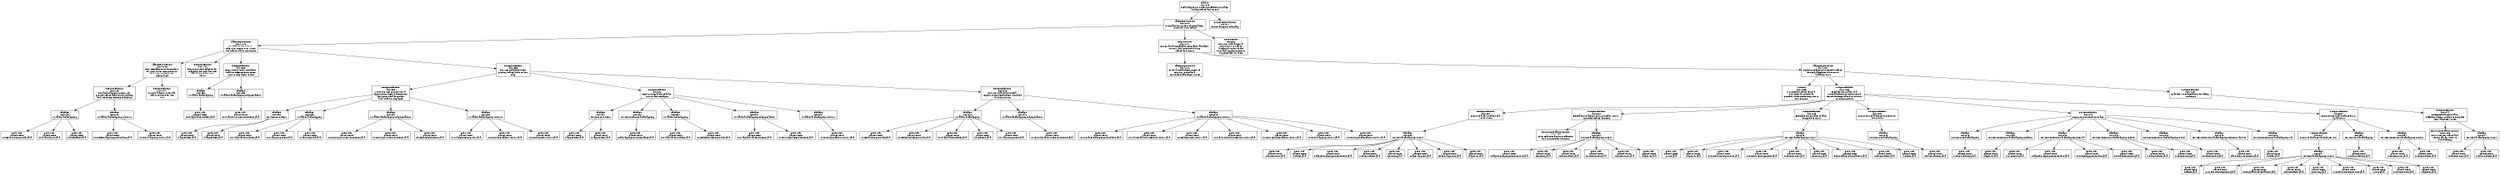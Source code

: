 digraph g { graph [autosize=false, size="20,10!", resolution=200, rankdir = "TD"];
node [ fontsize = "10" shape = "record" ];
edge [];
"UAV-945"[
label = "Hazard\nUAV-945\nArea mapping provides insufficient coverage \n during search and rescue "
shape = "record"
color = "black"
];
"UAV-1044"[
label = "SafetyRequirement\nUAV-1044\nAutomate the process of generating \n routes for river search "
shape = "record"
color = "black"
];
"UAV-1043"[
label = "SafetyRequirement\nUAV-1043\nUI enables the user to \n map river region over which \n the search will be conducted "
shape = "record"
color = "black"
];
"UAV-1046"[
label = "SafetyRequirement\nUAV-1046\nUser Interface must be intuitive \n for user under time pressure \n and use outside in the \n search area. "
shape = "record"
color = "black"
];
"UAV-783"[
label = "DesignDefinition\nUAV-783\nThe area mapping system will \n provide search features for locating \n and retrieving existing mappings "
shape = "record"
color = "black"
];
"UAV-783\nui.vaadin.areamapping"[
label = "Package\nUAV-783\nui.vaadin.areamapping"
shape = "record"
color = "black"
];
"UAV-783edu.nd.dronology.ui.vaadin/src/main/java/edu/nd/dronology/ui/vaadin/areamapping/AMEditModeController.java"[
label = "Code with \n passed Tests \nAMEditModeController.java"
shape = "record"
color = "black"
];
"UAV-783edu.nd.dronology.ui.vaadin/src/main/java/edu/nd/dronology/ui/vaadin/areamapping/AMMainLayout.java"[
label = "Code with \n passed Tests \nAMMainLayout.java"
shape = "record"
color = "black"
];
"UAV-783edu.nd.dronology.ui.vaadin/src/main/java/edu/nd/dronology/ui/vaadin/areamapping/AMInfoPanel.java"[
label = "Code with \n passed Tests \nAMInfoPanel.java"
shape = "record"
color = "black"
];
"UAV-783\nui.vaadin.areamapping.windows"[
label = "Package\nUAV-783\nui.vaadin.areamapping.windows"
shape = "record"
color = "black"
];
"UAV-783edu.nd.dronology.ui.vaadin/src/main/java/edu/nd/dronology/ui/vaadin/areamapping/windows/AMDeleteMappingConfirmation.java"[
label = "Code with \n passed Tests \nAMDeleteMappingConfirmation.java"
shape = "record"
color = "black"
];
"UAV-783edu.nd.dronology.ui.vaadin/src/main/java/edu/nd/dronology/ui/vaadin/areamapping/windows/AMNewMappingWindow.java"[
label = "Code with \n passed Tests \nAMNewMappingWindow.java"
shape = "record"
color = "black"
];
"UAV-847"[
label = "DesignDefinition\nUAV-847\nProvide a flight routes tab \n that is intuitive for the \n user. "
shape = "record"
color = "black"
];
"UAV-784"[
label = "DesignDefinition\nUAV-784\nThe UI provides features for \n mapping the right and left \n hand side of the river \n banks. "
shape = "record"
color = "black"
];
"UAV-852"[
label = "DesignDefinition\nUAV-852\nIcons used to map riverbanks \n shall be different from those \n used to map flight routes. "
shape = "record"
color = "black"
];
"UAV-852\nui.vaadin.areamapping"[
label = "Package\nUAV-852\nui.vaadin.areamapping"
shape = "record"
color = "black"
];
"UAV-852edu.nd.dronology.ui.vaadin/src/main/java/edu/nd/dronology/ui/vaadin/areamapping/AMMapMarkerUtilities.java"[
label = "Code with \n passed Tests \nAMMapMarkerUtilities.java"
shape = "record"
color = "black"
];
"UAV-852\nui.vaadin.areamapping.mapoperations"[
label = "Package\nUAV-852\nui.vaadin.areamapping.mapoperations"
shape = "record"
color = "black"
];
"UAV-852edu.nd.dronology.ui.vaadin/src/main/java/edu/nd/dronology/ui/vaadin/areamapping/mapoperations/AMMarkerMouseOverListener.java"[
label = "Code with \n passed Tests \nAMMarkerMouseOverListener.java"
shape = "record"
color = "black"
];
"UAV-855"[
label = "DesignDefinition\nUAV-855\nThe user shall mark high \n priority search areas on the \n map. "
shape = "record"
color = "black"
];
"UAV-898"[
label = "DesignDefinition\nUAV-898\nWhen the user mouseovers a \n high priority area, a description \n and other data about the \n area shall be displayed. "
shape = "record"
color = "black"
];
"UAV-898\nservices.core.items"[
label = "Package\nUAV-898\nservices.core.items"
shape = "record"
color = "black"
];
"UAV-898edu.nd.dronology.services.core/src/edu/nd/dronology/services/core/items/MappedItem.java"[
label = "Code with \n passed Tests \nMappedItem.java"
shape = "record"
color = "black"
];
"UAV-898edu.nd.dronology.services.core/src/edu/nd/dronology/services/core/items/IMappedItem.java"[
label = "Code with \n passed Tests \nIMappedItem.java"
shape = "record"
color = "black"
];
"UAV-898\nui.vaadin.areamapping"[
label = "Package\nUAV-898\nui.vaadin.areamapping"
shape = "record"
color = "black"
];
"UAV-898edu.nd.dronology.ui.vaadin/src/main/java/edu/nd/dronology/ui/vaadin/areamapping/AMMapMarkerUtilities.java"[
label = "Code with \n passed Tests \nAMMapMarkerUtilities.java"
shape = "record"
color = "black"
];
"UAV-898edu.nd.dronology.ui.vaadin/src/main/java/edu/nd/dronology/ui/vaadin/areamapping/AMMapComponent.java"[
label = "Code with \n passed Tests \nAMMapComponent.java"
shape = "record"
color = "black"
];
"UAV-898edu.nd.dronology.ui.vaadin/src/main/java/edu/nd/dronology/ui/vaadin/areamapping/AMPriorityArea.java"[
label = "Code with \n passed Tests \nAMPriorityArea.java"
shape = "record"
color = "black"
];
"UAV-898\nui.vaadin.areamapping.mapoperations"[
label = "Package\nUAV-898\nui.vaadin.areamapping.mapoperations"
shape = "record"
color = "black"
];
"UAV-898edu.nd.dronology.ui.vaadin/src/main/java/edu/nd/dronology/ui/vaadin/areamapping/mapoperations/AMPriorityMouseOverListener.java"[
label = "Code with \n passed Tests \nAMPriorityMouseOverListener.java"
shape = "record"
color = "black"
];
"UAV-898edu.nd.dronology.ui.vaadin/src/main/java/edu/nd/dronology/ui/vaadin/areamapping/mapoperations/AMPriorityMouseOutListener.java"[
label = "Code with \n passed Tests \nAMPriorityMouseOutListener.java"
shape = "record"
color = "black"
];
"UAV-898edu.nd.dronology.ui.vaadin/src/main/java/edu/nd/dronology/ui/vaadin/areamapping/mapoperations/AMRightClickListener.java"[
label = "Code with \n passed Tests \nAMRightClickListener.java"
shape = "record"
color = "black"
];
"UAV-898\nui.vaadin.areamapping.windows"[
label = "Package\nUAV-898\nui.vaadin.areamapping.windows"
shape = "record"
color = "black"
];
"UAV-898edu.nd.dronology.ui.vaadin/src/main/java/edu/nd/dronology/ui/vaadin/areamapping/windows/AMWayPointPopupView.java"[
label = "Code with \n passed Tests \nAMWayPointPopupView.java"
shape = "record"
color = "black"
];
"UAV-898edu.nd.dronology.ui.vaadin/src/main/java/edu/nd/dronology/ui/vaadin/areamapping/windows/AMPriorityCreationWindow.java"[
label = "Code with \n passed Tests \nAMPriorityCreationWindow.java"
shape = "record"
color = "black"
];
"UAV-898edu.nd.dronology.ui.vaadin/src/main/java/edu/nd/dronology/ui/vaadin/areamapping/windows/AMPriorityInfoWindow.java"[
label = "Code with \n passed Tests \nAMPriorityInfoWindow.java"
shape = "record"
color = "black"
];
"UAV-901"[
label = "DesignDefinition\nUAV-901\nHigh priority areas shall be \n moved and reshaped "
shape = "record"
color = "black"
];
"UAV-901\nservices.core.items"[
label = "Package\nUAV-901\nservices.core.items"
shape = "record"
color = "black"
];
"UAV-901edu.nd.dronology.services.core/src/edu/nd/dronology/services/core/items/MappedItem.java"[
label = "Code with \n passed Tests \nMappedItem.java"
shape = "record"
color = "black"
];
"UAV-901edu.nd.dronology.services.core/src/edu/nd/dronology/services/core/items/IMappedItem.java"[
label = "Code with \n passed Tests \nIMappedItem.java"
shape = "record"
color = "black"
];
"UAV-901\nservices.instances.areamapping"[
label = "Package\nUAV-901\nservices.instances.areamapping"
shape = "record"
color = "black"
];
"UAV-901edu.nd.dronology.services/src/edu/nd/dronology/services/instances/areamapping/AreaMappingServiceInstance.java"[
label = "Code with \n passed Tests \nAreaMappingServiceInstance.java"
shape = "record"
color = "black"
];
"UAV-901\nui.vaadin.areamapping"[
label = "Package\nUAV-901\nui.vaadin.areamapping"
shape = "record"
color = "black"
];
"UAV-901edu.nd.dronology.ui.vaadin/src/main/java/edu/nd/dronology/ui/vaadin/areamapping/AMMapMarkerUtilities.java"[
label = "Code with \n passed Tests \nAMMapMarkerUtilities.java"
shape = "record"
color = "black"
];
"UAV-901edu.nd.dronology.ui.vaadin/src/main/java/edu/nd/dronology/ui/vaadin/areamapping/AMEditPrioritiesController.java"[
label = "Code with \n passed Tests \nAMEditPrioritiesController.java"
shape = "record"
color = "black"
];
"UAV-901\nui.vaadin.areamapping.mapoperations"[
label = "Package\nUAV-901\nui.vaadin.areamapping.mapoperations"
shape = "record"
color = "black"
];
"UAV-901edu.nd.dronology.ui.vaadin/src/main/java/edu/nd/dronology/ui/vaadin/areamapping/mapoperations/AMMapAddMarkerListener.java"[
label = "Code with \n passed Tests \nAMMapAddMarkerListener.java"
shape = "record"
color = "black"
];
"UAV-901edu.nd.dronology.ui.vaadin/src/main/java/edu/nd/dronology/ui/vaadin/areamapping/mapoperations/AMPriorityDragEndListener.java"[
label = "Code with \n passed Tests \nAMPriorityDragEndListener.java"
shape = "record"
color = "black"
];
"UAV-901\nui.vaadin.areamapping.windows"[
label = "Package\nUAV-901\nui.vaadin.areamapping.windows"
shape = "record"
color = "black"
];
"UAV-901edu.nd.dronology.ui.vaadin/src/main/java/edu/nd/dronology/ui/vaadin/areamapping/windows/AMPriorityCreationWindow.java"[
label = "Code with \n passed Tests \nAMPriorityCreationWindow.java"
shape = "record"
color = "black"
];
"UAV-913"[
label = "DesignDefinition\nUAV-913\nThe user shall mark critical \n regions of the demarcated riverbank \n as high priority "
shape = "record"
color = "black"
];
"UAV-913\nui.vaadin.areamapping"[
label = "Package\nUAV-913\nui.vaadin.areamapping"
shape = "record"
color = "black"
];
"UAV-913edu.nd.dronology.ui.vaadin/src/main/java/edu/nd/dronology/ui/vaadin/areamapping/AMEditSidesController.java"[
label = "Code with \n passed Tests \nAMEditSidesController.java"
shape = "record"
color = "black"
];
"UAV-913edu.nd.dronology.ui.vaadin/src/main/java/edu/nd/dronology/ui/vaadin/areamapping/AMEditPrioritiesController.java"[
label = "Code with \n passed Tests \nAMEditPrioritiesController.java"
shape = "record"
color = "black"
];
"UAV-913edu.nd.dronology.ui.vaadin/src/main/java/edu/nd/dronology/ui/vaadin/areamapping/AMMapMarkerUtilities.java"[
label = "Code with \n passed Tests \nAMMapMarkerUtilities.java"
shape = "record"
color = "black"
];
"UAV-913edu.nd.dronology.ui.vaadin/src/main/java/edu/nd/dronology/ui/vaadin/areamapping/AMInfoBox.java"[
label = "Code with \n passed Tests \nAMInfoBox.java"
shape = "record"
color = "black"
];
"UAV-913edu.nd.dronology.ui.vaadin/src/main/java/edu/nd/dronology/ui/vaadin/areamapping/AMMapComponent.java"[
label = "Code with \n passed Tests \nAMMapComponent.java"
shape = "record"
color = "black"
];
"UAV-913\nui.vaadin.areamapping.mapoperations"[
label = "Package\nUAV-913\nui.vaadin.areamapping.mapoperations"
shape = "record"
color = "black"
];
"UAV-913edu.nd.dronology.ui.vaadin/src/main/java/edu/nd/dronology/ui/vaadin/areamapping/mapoperations/AMPrioritySideMouseOverListener.java"[
label = "Code with \n passed Tests \nAMPrioritySideMouseOverListener.java"
shape = "record"
color = "black"
];
"UAV-913\nui.vaadin.areamapping.windows"[
label = "Package\nUAV-913\nui.vaadin.areamapping.windows"
shape = "record"
color = "black"
];
"UAV-913edu.nd.dronology.ui.vaadin/src/main/java/edu/nd/dronology/ui/vaadin/areamapping/windows/AMUnsavedChangesConfirmation.java"[
label = "Code with \n passed Tests \nAMUnsavedChangesConfirmation.java"
shape = "record"
color = "black"
];
"UAV-913edu.nd.dronology.ui.vaadin/src/main/java/edu/nd/dronology/ui/vaadin/areamapping/windows/AMSaveAreaWithoutFinishWindow.java"[
label = "Code with \n passed Tests \nAMSaveAreaWithoutFinishWindow.java"
shape = "record"
color = "black"
];
"UAV-913edu.nd.dronology.ui.vaadin/src/main/java/edu/nd/dronology/ui/vaadin/areamapping/windows/AMEditChoicesWindow.java"[
label = "Code with \n passed Tests \nAMEditChoicesWindow.java"
shape = "record"
color = "black"
];
"UAV-913edu.nd.dronology.ui.vaadin/src/main/java/edu/nd/dronology/ui/vaadin/areamapping/windows/AMSaveSideWithoutFinishWindow.java"[
label = "Code with \n passed Tests \nAMSaveSideWithoutFinishWindow.java"
shape = "record"
color = "black"
];
"UAV-913edu.nd.dronology.ui.vaadin/src/main/java/edu/nd/dronology/ui/vaadin/areamapping/windows/AMPrioritySideCreationWindow.java"[
label = "Code with \n passed Tests \nAMPrioritySideCreationWindow.java"
shape = "record"
color = "black"
];
"UAV-913edu.nd.dronology.ui.vaadin/src/main/java/edu/nd/dronology/ui/vaadin/areamapping/windows/AMNewMappingWindow.java"[
label = "Code with \n passed Tests \nAMNewMappingWindow.java"
shape = "record"
color = "black"
];
"UAV-913edu.nd.dronology.ui.vaadin/src/main/java/edu/nd/dronology/ui/vaadin/areamapping/windows/AMPriorityAreaCreationWindow.java"[
label = "Code with \n passed Tests \nAMPriorityAreaCreationWindow.java"
shape = "record"
color = "black"
];
"UAV-1047"[
label = "Requirement\nUAV-1047\nRoutes are automatically generated, allocated \n to UAVs, and executed during \n  search and rescue "
shape = "record"
color = "black"
];
"UAV-1048"[
label = "SafetyRequirement\nUAV-1048\nGiven a demarcated region of \n the river,  generate a \n set of candidate flight routes "
shape = "record"
color = "black"
];
"UAV-1054"[
label = "SafetyRequirement\nUAV-1054\nOptimize chance of successful search \n through allocation of routes to \n available UAVs "
shape = "record"
color = "black"
];
"UAV-1055"[
label = "Context\nUAV-1055\nA successful search finds a \n live victim as quickly as \n possible while minimizing risk to \n the rescuers. "
shape = "record"
color = "black"
];
"UAV-1056"[
label = "DesignDefinition\nUAV-1056\nEstimate the quality of a \n route allocation by computing a \n fitness function based on diverse \n coverage metrics. "
shape = "record"
color = "black"
];
"UAV-830"[
label = "DesignDefinition\nUAV-830\nCompute area coverage of a \n set of routes "
shape = "record"
color = "black"
];
"UAV-830\nservices.areamapping.output"[
label = "Package\nUAV-830\nservices.areamapping.output"
shape = "record"
color = "black"
];
"UAV-830edu.nd.dronology.services/src/edu/nd/dronology/services/areamapping/output/MetricsRunner.java"[
label = "Code with \n passed Tests \nMetricsRunner.java"
shape = "record"
color = "black"
];
"UAV-830edu.nd.dronology.services/src/edu/nd/dronology/services/areamapping/output/Utilities.java"[
label = "Code with \n passed Tests \nUtilities.java"
shape = "record"
color = "black"
];
"UAV-830edu.nd.dronology.services/src/edu/nd/dronology/services/areamapping/output/AdaptedCreepingLinePrimitive.java"[
label = "Code with \n passed Tests \nAdaptedCreepingLinePrimitive.java"
shape = "record"
color = "black"
];
"UAV-830edu.nd.dronology.services/src/edu/nd/dronology/services/areamapping/output/MetricsUtilities.java"[
label = "Code with \n passed Tests \nMetricsUtilities.java"
shape = "record"
color = "black"
];
"UAV-830edu.nd.dronology.services/src/edu/nd/dronology/services/areamapping/output/Geometry.java"[
label = "Code with \n passed Tests \nGeometry.java"
shape = "record"
color = "black"
];
"UAV-830edu.nd.dronology.services/src/edu/nd/dronology/services/areamapping/output/ImageWaypoint.java"[
label = "Code with \n passed Tests \nImageWaypoint.java"
shape = "record"
color = "black"
];
"UAV-830edu.nd.dronology.services/src/edu/nd/dronology/services/areamapping/output/ImageWaypoints.java"[
label = "Code with \n passed Tests \nImageWaypoints.java"
shape = "record"
color = "black"
];
"UAV-830edu.nd.dronology.services/src/edu/nd/dronology/services/areamapping/output/MapRiver.java"[
label = "Code with \n passed Tests \nMapRiver.java"
shape = "record"
color = "black"
];
"UAV-842"[
label = "DesignDefinition\nUAV-842\nEstimate prevalence of downstream versus \n upstream search direction "
shape = "record"
color = "black"
];
"UAV-1059"[
label = "EnvironmentalAssumption\nUAV-1059\nRiver searches are more effective \n in a downstream direction. "
shape = "record"
color = "black"
];
"UAV-842\nservices.areamapping.output"[
label = "Package\nUAV-842\nservices.areamapping.output"
shape = "record"
color = "black"
];
"UAV-842edu.nd.dronology.services/src/edu/nd/dronology/services/areamapping/output/AdaptedCreepingLinePrimitive.java"[
label = "Code with \n passed Tests \nAdaptedCreepingLinePrimitive.java"
shape = "record"
color = "black"
];
"UAV-842edu.nd.dronology.services/src/edu/nd/dronology/services/areamapping/output/Geometry.java"[
label = "Code with \n passed Tests \nGeometry.java"
shape = "record"
color = "black"
];
"UAV-842edu.nd.dronology.services/src/edu/nd/dronology/services/areamapping/output/MetricsUtilities.java"[
label = "Code with \n passed Tests \nMetricsUtilities.java"
shape = "record"
color = "black"
];
"UAV-842edu.nd.dronology.services/src/edu/nd/dronology/services/areamapping/output/RoutePrimitive.java"[
label = "Code with \n passed Tests \nRoutePrimitive.java"
shape = "record"
color = "black"
];
"UAV-842edu.nd.dronology.services/src/edu/nd/dronology/services/areamapping/output/MetricsRunner.java"[
label = "Code with \n passed Tests \nMetricsRunner.java"
shape = "record"
color = "black"
];
"UAV-842edu.nd.dronology.services/src/edu/nd/dronology/services/areamapping/output/MapRiver.java"[
label = "Code with \n passed Tests \nMapRiver.java"
shape = "record"
color = "black"
];
"UAV-843"[
label = "DesignDefinition\nUAV-843\nEstimate the equality of tasks \n assigned to UAVs. "
shape = "record"
color = "black"
];
"UAV-843\nservices.areamapping.output"[
label = "Package\nUAV-843\nservices.areamapping.output"
shape = "record"
color = "black"
];
"UAV-843edu.nd.dronology.services/src/edu/nd/dronology/services/areamapping/output/Drone.java"[
label = "Code with \n passed Tests \nDrone.java"
shape = "record"
color = "black"
];
"UAV-843edu.nd.dronology.services/src/edu/nd/dronology/services/areamapping/output/MapRiver.java"[
label = "Code with \n passed Tests \nMapRiver.java"
shape = "record"
color = "black"
];
"UAV-843edu.nd.dronology.services/src/edu/nd/dronology/services/areamapping/output/DroneRouteAssignments.java"[
label = "Code with \n passed Tests \nDroneRouteAssignments.java"
shape = "record"
color = "black"
];
"UAV-843edu.nd.dronology.services/src/edu/nd/dronology/services/areamapping/output/DroneRouteAssignment.java"[
label = "Code with \n passed Tests \nDroneRouteAssignment.java"
shape = "record"
color = "black"
];
"UAV-843edu.nd.dronology.services/src/edu/nd/dronology/services/areamapping/output/MetricsRunner.java"[
label = "Code with \n passed Tests \nMetricsRunner.java"
shape = "record"
color = "black"
];
"UAV-843edu.nd.dronology.services/src/edu/nd/dronology/services/areamapping/output/Geometry.java"[
label = "Code with \n passed Tests \nGeometry.java"
shape = "record"
color = "black"
];
"UAV-843edu.nd.dronology.services/src/edu/nd/dronology/services/areamapping/output/ExecuteableSearchPattern.java"[
label = "Code with \n passed Tests \nExecuteableSearchPattern.java"
shape = "record"
color = "black"
];
"UAV-843edu.nd.dronology.services/src/edu/nd/dronology/services/areamapping/output/MetricsUtilities.java"[
label = "Code with \n passed Tests \nMetricsUtilities.java"
shape = "record"
color = "black"
];
"UAV-843edu.nd.dronology.services/src/edu/nd/dronology/services/areamapping/output/Utilities.java"[
label = "Code with \n passed Tests \nUtilities.java"
shape = "record"
color = "black"
];
"UAV-845"[
label = "DesignDefinition\nUAV-845\nCompute overall fitness function for \n the mission "
shape = "record"
color = "black"
];
"UAV-845\nservices.core.areamapping"[
label = "Package\nUAV-845\nservices.core.areamapping"
shape = "record"
color = "black"
];
"UAV-845edu.nd.dronology.services.core/src/edu/nd/dronology/services/core/areamapping/MetricsStatistics.java"[
label = "Code with \n passed Tests \nMetricsStatistics.java"
shape = "record"
color = "black"
];
"UAV-846"[
label = "DesignDefinition\nUAV-846\nCompute prioritized coverage "
shape = "record"
color = "black"
];
"UAV-846\nservices.core.areamapping"[
label = "Package\nUAV-846\nservices.core.areamapping"
shape = "record"
color = "black"
];
"UAV-846edu.nd.dronology.services.core/src/edu/nd/dronology/services/core/areamapping/MetricsStatistics.java"[
label = "Code with \n passed Tests \nMetricsStatistics.java"
shape = "record"
color = "black"
];
"UAV-846\nservices.extensions.areamapping.creation"[
label = "Package\nUAV-846\nservices.extensions.areamapping.creation"
shape = "record"
color = "black"
];
"UAV-846edu.nd.dronology.services.extensions.areamapping/src/edu/nd/dronology/services/extensions/areamapping/creation/MapRiver.java"[
label = "Code with \n passed Tests \nMapRiver.java"
shape = "record"
color = "black"
];
"UAV-846\nservices.extensions.areamapping.internal"[
label = "Package\nUAV-846\nservices.extensions.areamapping.internal"
shape = "record"
color = "black"
];
"UAV-846edu.nd.dronology.services.extensions.areamapping/src/edu/nd/dronology/services/extensions/areamapping/internal/SourcePoints.java"[
label = "Code with \n passed Tests \nSourcePoints.java"
shape = "record"
color = "black"
];
"UAV-846edu.nd.dronology.services.extensions.areamapping/src/edu/nd/dronology/services/extensions/areamapping/internal/AdaptedCreepingLinePrimitive.java"[
label = "Code with \n passed Tests \nAdaptedCreepingLinePrimitive.java"
shape = "record"
color = "black"
];
"UAV-846edu.nd.dronology.services.extensions.areamapping/src/edu/nd/dronology/services/extensions/areamapping/internal/PriorityPolygonPrimitive.java"[
label = "Code with \n passed Tests \nPriorityPolygonPrimitive.java"
shape = "record"
color = "black"
];
"UAV-846edu.nd.dronology.services.extensions.areamapping/src/edu/nd/dronology/services/extensions/areamapping/internal/RiverBankPrimitive.java"[
label = "Code with \n passed Tests \nRiverBankPrimitive.java"
shape = "record"
color = "black"
];
"UAV-846\nservices.extensions.areamapping.metrics"[
label = "Package\nUAV-846\nservices.extensions.areamapping.metrics"
shape = "record"
color = "black"
];
"UAV-846edu.nd.dronology.services.extensions.areamapping/src/edu/nd/dronology/services/extensions/areamapping/metrics/MetricsUtilities.java"[
label = "Code with \n passed Tests \nMetricsUtilities.java"
shape = "record"
color = "black"
];
"UAV-846edu.nd.dronology.services.extensions.areamapping/src/edu/nd/dronology/services/extensions/areamapping/metrics/MetricsRunner.java"[
label = "Code with \n passed Tests \nMetricsRunner.java"
shape = "record"
color = "black"
];
"UAV-846\nservices.extensions.areamapping.model"[
label = "Package\nUAV-846\nservices.extensions.areamapping.model"
shape = "record"
color = "black"
];
"UAV-846edu.nd.dronology.services.extensions.areamapping/src/edu/nd/dronology/services/extensions/areamapping/model/RoutePrimitive.java"[
label = "Code with \n passed Tests \nRoutePrimitive.java"
shape = "record"
color = "black"
];
"UAV-846\nservices.extensions.areamapping.selection.random"[
label = "Package\nUAV-846\nservices.extensions.areamapping.selection.random"
shape = "record"
color = "black"
];
"UAV-846edu.nd.dronology.services.extensions.areamapping/src/edu/nd/dronology/services/extensions/areamapping/selection/random/RandomRouteSelector.java"[
label = "Code with \n passed Tests \nRandomRouteSelector.java"
shape = "record"
color = "black"
];
"UAV-846\nservices.extensions.areamapping.util"[
label = "Package\nUAV-846\nservices.extensions.areamapping.util"
shape = "record"
color = "black"
];
"UAV-846edu.nd.dronology.services.extensions.areamapping/src/edu/nd/dronology/services/extensions/areamapping/util/Utilities.java"[
label = "Code with \n passed Tests \nUtilities.java"
shape = "record"
color = "black"
];
"UAV-994"[
label = "DesignDefinition\nUAV-994\nCompute the total distance flown \n by all UAVs "
shape = "record"
color = "black"
];
"UAV-841"[
label = "DesignDefinition\nUAV-841\nCompute distance traveled per UAV "
shape = "record"
color = "black"
];
"UAV-841\nservices.areamapping.output"[
label = "Package\nUAV-841\nservices.areamapping.output"
shape = "record"
color = "black"
];
"UAV-841edu.nd.dronology.services/src/edu/nd/dronology/services/areamapping/output/Utilities.java"[
label = "Code with \n passed Tests \nUtilities.java"
shape = "record"
color = "black"
];
"UAV-841edu.nd.dronology.services/src/edu/nd/dronology/services/areamapping/output/DroneRouteAssignment.java"[
label = "Code with \n passed Tests \nDroneRouteAssignment.java"
shape = "record"
color = "black"
];
"UAV-841edu.nd.dronology.services/src/edu/nd/dronology/services/areamapping/output/ExecuteableSearchPattern.java"[
label = "Code with \n passed Tests \nExecuteableSearchPattern.java"
shape = "record"
color = "black"
];
"UAV-841edu.nd.dronology.services/src/edu/nd/dronology/services/areamapping/output/MetricsUtilities.java"[
label = "Code with \n passed Tests \nMetricsUtilities.java"
shape = "record"
color = "black"
];
"UAV-841edu.nd.dronology.services/src/edu/nd/dronology/services/areamapping/output/Geometry.java"[
label = "Code with \n passed Tests \nGeometry.java"
shape = "record"
color = "black"
];
"UAV-841edu.nd.dronology.services/src/edu/nd/dronology/services/areamapping/output/DroneRouteAssignments.java"[
label = "Code with \n passed Tests \nDroneRouteAssignments.java"
shape = "record"
color = "black"
];
"UAV-841edu.nd.dronology.services/src/edu/nd/dronology/services/areamapping/output/Drone.java"[
label = "Code with \n passed Tests \nDrone.java"
shape = "record"
color = "black"
];
"UAV-841edu.nd.dronology.services/src/edu/nd/dronology/services/areamapping/output/MetricsRunner.java"[
label = "Code with \n passed Tests \nMetricsRunner.java"
shape = "record"
color = "black"
];
"UAV-841edu.nd.dronology.services/src/edu/nd/dronology/services/areamapping/output/MapRiver.java"[
label = "Code with \n passed Tests \nMapRiver.java"
shape = "record"
color = "black"
];
"UAV-994\nservices.core.areamapping"[
label = "Package\nUAV-994\nservices.core.areamapping"
shape = "record"
color = "black"
];
"UAV-994edu.nd.dronology.services.core/src/edu/nd/dronology/services/core/areamapping/MetricsStatistics.java"[
label = "Code with \n passed Tests \nMetricsStatistics.java"
shape = "record"
color = "black"
];
"UAV-994\nservices.extensions.areamapping.metrics"[
label = "Package\nUAV-994\nservices.extensions.areamapping.metrics"
shape = "record"
color = "black"
];
"UAV-994edu.nd.dronology.services.extensions.areamapping/src/edu/nd/dronology/services/extensions/areamapping/metrics/MetricsRunner.java"[
label = "Code with \n passed Tests \nMetricsRunner.java"
shape = "record"
color = "black"
];
"UAV-994edu.nd.dronology.services.extensions.areamapping/src/edu/nd/dronology/services/extensions/areamapping/metrics/MetricsUtilities.java"[
label = "Code with \n passed Tests \nMetricsUtilities.java"
shape = "record"
color = "black"
];
"UAV-1057"[
label = "DesignDefinition\nUAV-1057\nEvaluate route allocations for safety \n violations "
shape = "record"
color = "black"
];
"UAV-844"[
label = "DesignDefinition\nUAV-844\nCheck that all UAVs have \n sufficient battery voltage to complete \n their allocated routes. "
shape = "record"
color = "black"
];
"UAV-1058"[
label = "EnvironmentalAssumption\nUAV-1058\nUAVs used for search and \n rescue can fly 10km on \n a full battery. "
shape = "record"
color = "black"
];
"UAV-844\nservices.areamapping.output"[
label = "Package\nUAV-844\nservices.areamapping.output"
shape = "record"
color = "black"
];
"UAV-844edu.nd.dronology.services/src/edu/nd/dronology/services/areamapping/output/MetricsRunner.java"[
label = "Code with \n passed Tests \nMetricsRunner.java"
shape = "record"
color = "black"
];
"UAV-844edu.nd.dronology.services/src/edu/nd/dronology/services/areamapping/output/MetricsUtilities.java"[
label = "Code with \n passed Tests \nMetricsUtilities.java"
shape = "record"
color = "black"
];
"UAV-937"[
label = "Requirement\nUAV-937\nThe user shall assign a \n set of UAVs to search \n a mapped region of the \n river and request routes to \n be generated for them. "
shape = "record"
color = "black"
];
"UAV-977"[
label = "ProcessRequirement\nUAV-977\nRoutes assigned manually "
shape = "record"
color = "black"
];
"UAV-945" -> "UAV-1044";
"UAV-1044" -> "UAV-1043";
"UAV-1043" -> "UAV-1046";
"UAV-1046" -> "UAV-783";
"UAV-783" -> "UAV-783\nui.vaadin.areamapping";
"UAV-783\nui.vaadin.areamapping" -> "UAV-783edu.nd.dronology.ui.vaadin/src/main/java/edu/nd/dronology/ui/vaadin/areamapping/AMEditModeController.java";
"UAV-783\nui.vaadin.areamapping" -> "UAV-783edu.nd.dronology.ui.vaadin/src/main/java/edu/nd/dronology/ui/vaadin/areamapping/AMMainLayout.java";
"UAV-783\nui.vaadin.areamapping" -> "UAV-783edu.nd.dronology.ui.vaadin/src/main/java/edu/nd/dronology/ui/vaadin/areamapping/AMInfoPanel.java";
"UAV-783" -> "UAV-783\nui.vaadin.areamapping.windows";
"UAV-783\nui.vaadin.areamapping.windows" -> "UAV-783edu.nd.dronology.ui.vaadin/src/main/java/edu/nd/dronology/ui/vaadin/areamapping/windows/AMDeleteMappingConfirmation.java";
"UAV-783\nui.vaadin.areamapping.windows" -> "UAV-783edu.nd.dronology.ui.vaadin/src/main/java/edu/nd/dronology/ui/vaadin/areamapping/windows/AMNewMappingWindow.java";
"UAV-1046" -> "UAV-847";
"UAV-1043" -> "UAV-784";
"UAV-1043" -> "UAV-852";
"UAV-852" -> "UAV-852\nui.vaadin.areamapping";
"UAV-852\nui.vaadin.areamapping" -> "UAV-852edu.nd.dronology.ui.vaadin/src/main/java/edu/nd/dronology/ui/vaadin/areamapping/AMMapMarkerUtilities.java";
"UAV-852" -> "UAV-852\nui.vaadin.areamapping.mapoperations";
"UAV-852\nui.vaadin.areamapping.mapoperations" -> "UAV-852edu.nd.dronology.ui.vaadin/src/main/java/edu/nd/dronology/ui/vaadin/areamapping/mapoperations/AMMarkerMouseOverListener.java";
"UAV-1043" -> "UAV-855";
"UAV-855" -> "UAV-898";
"UAV-898" -> "UAV-898\nservices.core.items";
"UAV-898\nservices.core.items" -> "UAV-898edu.nd.dronology.services.core/src/edu/nd/dronology/services/core/items/MappedItem.java";
"UAV-898\nservices.core.items" -> "UAV-898edu.nd.dronology.services.core/src/edu/nd/dronology/services/core/items/IMappedItem.java";
"UAV-898" -> "UAV-898\nui.vaadin.areamapping";
"UAV-898\nui.vaadin.areamapping" -> "UAV-898edu.nd.dronology.ui.vaadin/src/main/java/edu/nd/dronology/ui/vaadin/areamapping/AMMapMarkerUtilities.java";
"UAV-898\nui.vaadin.areamapping" -> "UAV-898edu.nd.dronology.ui.vaadin/src/main/java/edu/nd/dronology/ui/vaadin/areamapping/AMMapComponent.java";
"UAV-898\nui.vaadin.areamapping" -> "UAV-898edu.nd.dronology.ui.vaadin/src/main/java/edu/nd/dronology/ui/vaadin/areamapping/AMPriorityArea.java";
"UAV-898" -> "UAV-898\nui.vaadin.areamapping.mapoperations";
"UAV-898\nui.vaadin.areamapping.mapoperations" -> "UAV-898edu.nd.dronology.ui.vaadin/src/main/java/edu/nd/dronology/ui/vaadin/areamapping/mapoperations/AMPriorityMouseOverListener.java";
"UAV-898\nui.vaadin.areamapping.mapoperations" -> "UAV-898edu.nd.dronology.ui.vaadin/src/main/java/edu/nd/dronology/ui/vaadin/areamapping/mapoperations/AMPriorityMouseOutListener.java";
"UAV-898\nui.vaadin.areamapping.mapoperations" -> "UAV-898edu.nd.dronology.ui.vaadin/src/main/java/edu/nd/dronology/ui/vaadin/areamapping/mapoperations/AMRightClickListener.java";
"UAV-898" -> "UAV-898\nui.vaadin.areamapping.windows";
"UAV-898\nui.vaadin.areamapping.windows" -> "UAV-898edu.nd.dronology.ui.vaadin/src/main/java/edu/nd/dronology/ui/vaadin/areamapping/windows/AMWayPointPopupView.java";
"UAV-898\nui.vaadin.areamapping.windows" -> "UAV-898edu.nd.dronology.ui.vaadin/src/main/java/edu/nd/dronology/ui/vaadin/areamapping/windows/AMPriorityCreationWindow.java";
"UAV-898\nui.vaadin.areamapping.windows" -> "UAV-898edu.nd.dronology.ui.vaadin/src/main/java/edu/nd/dronology/ui/vaadin/areamapping/windows/AMPriorityInfoWindow.java";
"UAV-855" -> "UAV-901";
"UAV-901" -> "UAV-901\nservices.core.items";
"UAV-901\nservices.core.items" -> "UAV-901edu.nd.dronology.services.core/src/edu/nd/dronology/services/core/items/MappedItem.java";
"UAV-901\nservices.core.items" -> "UAV-901edu.nd.dronology.services.core/src/edu/nd/dronology/services/core/items/IMappedItem.java";
"UAV-901" -> "UAV-901\nservices.instances.areamapping";
"UAV-901\nservices.instances.areamapping" -> "UAV-901edu.nd.dronology.services/src/edu/nd/dronology/services/instances/areamapping/AreaMappingServiceInstance.java";
"UAV-901" -> "UAV-901\nui.vaadin.areamapping";
"UAV-901\nui.vaadin.areamapping" -> "UAV-901edu.nd.dronology.ui.vaadin/src/main/java/edu/nd/dronology/ui/vaadin/areamapping/AMMapMarkerUtilities.java";
"UAV-901\nui.vaadin.areamapping" -> "UAV-901edu.nd.dronology.ui.vaadin/src/main/java/edu/nd/dronology/ui/vaadin/areamapping/AMEditPrioritiesController.java";
"UAV-901" -> "UAV-901\nui.vaadin.areamapping.mapoperations";
"UAV-901\nui.vaadin.areamapping.mapoperations" -> "UAV-901edu.nd.dronology.ui.vaadin/src/main/java/edu/nd/dronology/ui/vaadin/areamapping/mapoperations/AMMapAddMarkerListener.java";
"UAV-901\nui.vaadin.areamapping.mapoperations" -> "UAV-901edu.nd.dronology.ui.vaadin/src/main/java/edu/nd/dronology/ui/vaadin/areamapping/mapoperations/AMPriorityDragEndListener.java";
"UAV-901" -> "UAV-901\nui.vaadin.areamapping.windows";
"UAV-901\nui.vaadin.areamapping.windows" -> "UAV-901edu.nd.dronology.ui.vaadin/src/main/java/edu/nd/dronology/ui/vaadin/areamapping/windows/AMPriorityCreationWindow.java";
"UAV-855" -> "UAV-913";
"UAV-913" -> "UAV-913\nui.vaadin.areamapping";
"UAV-913\nui.vaadin.areamapping" -> "UAV-913edu.nd.dronology.ui.vaadin/src/main/java/edu/nd/dronology/ui/vaadin/areamapping/AMEditSidesController.java";
"UAV-913\nui.vaadin.areamapping" -> "UAV-913edu.nd.dronology.ui.vaadin/src/main/java/edu/nd/dronology/ui/vaadin/areamapping/AMEditPrioritiesController.java";
"UAV-913\nui.vaadin.areamapping" -> "UAV-913edu.nd.dronology.ui.vaadin/src/main/java/edu/nd/dronology/ui/vaadin/areamapping/AMMapMarkerUtilities.java";
"UAV-913\nui.vaadin.areamapping" -> "UAV-913edu.nd.dronology.ui.vaadin/src/main/java/edu/nd/dronology/ui/vaadin/areamapping/AMInfoBox.java";
"UAV-913\nui.vaadin.areamapping" -> "UAV-913edu.nd.dronology.ui.vaadin/src/main/java/edu/nd/dronology/ui/vaadin/areamapping/AMMapComponent.java";
"UAV-913" -> "UAV-913\nui.vaadin.areamapping.mapoperations";
"UAV-913\nui.vaadin.areamapping.mapoperations" -> "UAV-913edu.nd.dronology.ui.vaadin/src/main/java/edu/nd/dronology/ui/vaadin/areamapping/mapoperations/AMPrioritySideMouseOverListener.java";
"UAV-913" -> "UAV-913\nui.vaadin.areamapping.windows";
"UAV-913\nui.vaadin.areamapping.windows" -> "UAV-913edu.nd.dronology.ui.vaadin/src/main/java/edu/nd/dronology/ui/vaadin/areamapping/windows/AMUnsavedChangesConfirmation.java";
"UAV-913\nui.vaadin.areamapping.windows" -> "UAV-913edu.nd.dronology.ui.vaadin/src/main/java/edu/nd/dronology/ui/vaadin/areamapping/windows/AMSaveAreaWithoutFinishWindow.java";
"UAV-913\nui.vaadin.areamapping.windows" -> "UAV-913edu.nd.dronology.ui.vaadin/src/main/java/edu/nd/dronology/ui/vaadin/areamapping/windows/AMEditChoicesWindow.java";
"UAV-913\nui.vaadin.areamapping.windows" -> "UAV-913edu.nd.dronology.ui.vaadin/src/main/java/edu/nd/dronology/ui/vaadin/areamapping/windows/AMSaveSideWithoutFinishWindow.java";
"UAV-913\nui.vaadin.areamapping.windows" -> "UAV-913edu.nd.dronology.ui.vaadin/src/main/java/edu/nd/dronology/ui/vaadin/areamapping/windows/AMPrioritySideCreationWindow.java";
"UAV-913\nui.vaadin.areamapping.windows" -> "UAV-913edu.nd.dronology.ui.vaadin/src/main/java/edu/nd/dronology/ui/vaadin/areamapping/windows/AMNewMappingWindow.java";
"UAV-913\nui.vaadin.areamapping.windows" -> "UAV-913edu.nd.dronology.ui.vaadin/src/main/java/edu/nd/dronology/ui/vaadin/areamapping/windows/AMPriorityAreaCreationWindow.java";
"UAV-1044" -> "UAV-1047";
"UAV-1047" -> "UAV-1048";
"UAV-1047" -> "UAV-1054";
"UAV-1054" -> "UAV-1055";
"UAV-1054" -> "UAV-1056";
"UAV-1056" -> "UAV-830";
"UAV-830" -> "UAV-830\nservices.areamapping.output";
"UAV-830\nservices.areamapping.output" -> "UAV-830edu.nd.dronology.services/src/edu/nd/dronology/services/areamapping/output/MetricsRunner.java";
"UAV-830\nservices.areamapping.output" -> "UAV-830edu.nd.dronology.services/src/edu/nd/dronology/services/areamapping/output/Utilities.java";
"UAV-830\nservices.areamapping.output" -> "UAV-830edu.nd.dronology.services/src/edu/nd/dronology/services/areamapping/output/AdaptedCreepingLinePrimitive.java";
"UAV-830\nservices.areamapping.output" -> "UAV-830edu.nd.dronology.services/src/edu/nd/dronology/services/areamapping/output/MetricsUtilities.java";
"UAV-830\nservices.areamapping.output" -> "UAV-830edu.nd.dronology.services/src/edu/nd/dronology/services/areamapping/output/Geometry.java";
"UAV-830\nservices.areamapping.output" -> "UAV-830edu.nd.dronology.services/src/edu/nd/dronology/services/areamapping/output/ImageWaypoint.java";
"UAV-830\nservices.areamapping.output" -> "UAV-830edu.nd.dronology.services/src/edu/nd/dronology/services/areamapping/output/ImageWaypoints.java";
"UAV-830\nservices.areamapping.output" -> "UAV-830edu.nd.dronology.services/src/edu/nd/dronology/services/areamapping/output/MapRiver.java";
"UAV-1056" -> "UAV-842";
"UAV-842" -> "UAV-1059";
"UAV-842" -> "UAV-842\nservices.areamapping.output";
"UAV-842\nservices.areamapping.output" -> "UAV-842edu.nd.dronology.services/src/edu/nd/dronology/services/areamapping/output/AdaptedCreepingLinePrimitive.java";
"UAV-842\nservices.areamapping.output" -> "UAV-842edu.nd.dronology.services/src/edu/nd/dronology/services/areamapping/output/Geometry.java";
"UAV-842\nservices.areamapping.output" -> "UAV-842edu.nd.dronology.services/src/edu/nd/dronology/services/areamapping/output/MetricsUtilities.java";
"UAV-842\nservices.areamapping.output" -> "UAV-842edu.nd.dronology.services/src/edu/nd/dronology/services/areamapping/output/RoutePrimitive.java";
"UAV-842\nservices.areamapping.output" -> "UAV-842edu.nd.dronology.services/src/edu/nd/dronology/services/areamapping/output/MetricsRunner.java";
"UAV-842\nservices.areamapping.output" -> "UAV-842edu.nd.dronology.services/src/edu/nd/dronology/services/areamapping/output/MapRiver.java";
"UAV-1056" -> "UAV-843";
"UAV-843" -> "UAV-843\nservices.areamapping.output";
"UAV-843\nservices.areamapping.output" -> "UAV-843edu.nd.dronology.services/src/edu/nd/dronology/services/areamapping/output/Drone.java";
"UAV-843\nservices.areamapping.output" -> "UAV-843edu.nd.dronology.services/src/edu/nd/dronology/services/areamapping/output/MapRiver.java";
"UAV-843\nservices.areamapping.output" -> "UAV-843edu.nd.dronology.services/src/edu/nd/dronology/services/areamapping/output/DroneRouteAssignments.java";
"UAV-843\nservices.areamapping.output" -> "UAV-843edu.nd.dronology.services/src/edu/nd/dronology/services/areamapping/output/DroneRouteAssignment.java";
"UAV-843\nservices.areamapping.output" -> "UAV-843edu.nd.dronology.services/src/edu/nd/dronology/services/areamapping/output/MetricsRunner.java";
"UAV-843\nservices.areamapping.output" -> "UAV-843edu.nd.dronology.services/src/edu/nd/dronology/services/areamapping/output/Geometry.java";
"UAV-843\nservices.areamapping.output" -> "UAV-843edu.nd.dronology.services/src/edu/nd/dronology/services/areamapping/output/ExecuteableSearchPattern.java";
"UAV-843\nservices.areamapping.output" -> "UAV-843edu.nd.dronology.services/src/edu/nd/dronology/services/areamapping/output/MetricsUtilities.java";
"UAV-843\nservices.areamapping.output" -> "UAV-843edu.nd.dronology.services/src/edu/nd/dronology/services/areamapping/output/Utilities.java";
"UAV-1056" -> "UAV-845";
"UAV-845" -> "UAV-845\nservices.core.areamapping";
"UAV-845\nservices.core.areamapping" -> "UAV-845edu.nd.dronology.services.core/src/edu/nd/dronology/services/core/areamapping/MetricsStatistics.java";
"UAV-1056" -> "UAV-846";
"UAV-846" -> "UAV-846\nservices.core.areamapping";
"UAV-846\nservices.core.areamapping" -> "UAV-846edu.nd.dronology.services.core/src/edu/nd/dronology/services/core/areamapping/MetricsStatistics.java";
"UAV-846" -> "UAV-846\nservices.extensions.areamapping.creation";
"UAV-846\nservices.extensions.areamapping.creation" -> "UAV-846edu.nd.dronology.services.extensions.areamapping/src/edu/nd/dronology/services/extensions/areamapping/creation/MapRiver.java";
"UAV-846" -> "UAV-846\nservices.extensions.areamapping.internal";
"UAV-846\nservices.extensions.areamapping.internal" -> "UAV-846edu.nd.dronology.services.extensions.areamapping/src/edu/nd/dronology/services/extensions/areamapping/internal/SourcePoints.java";
"UAV-846\nservices.extensions.areamapping.internal" -> "UAV-846edu.nd.dronology.services.extensions.areamapping/src/edu/nd/dronology/services/extensions/areamapping/internal/AdaptedCreepingLinePrimitive.java";
"UAV-846\nservices.extensions.areamapping.internal" -> "UAV-846edu.nd.dronology.services.extensions.areamapping/src/edu/nd/dronology/services/extensions/areamapping/internal/PriorityPolygonPrimitive.java";
"UAV-846\nservices.extensions.areamapping.internal" -> "UAV-846edu.nd.dronology.services.extensions.areamapping/src/edu/nd/dronology/services/extensions/areamapping/internal/RiverBankPrimitive.java";
"UAV-846" -> "UAV-846\nservices.extensions.areamapping.metrics";
"UAV-846\nservices.extensions.areamapping.metrics" -> "UAV-846edu.nd.dronology.services.extensions.areamapping/src/edu/nd/dronology/services/extensions/areamapping/metrics/MetricsUtilities.java";
"UAV-846\nservices.extensions.areamapping.metrics" -> "UAV-846edu.nd.dronology.services.extensions.areamapping/src/edu/nd/dronology/services/extensions/areamapping/metrics/MetricsRunner.java";
"UAV-846" -> "UAV-846\nservices.extensions.areamapping.model";
"UAV-846\nservices.extensions.areamapping.model" -> "UAV-846edu.nd.dronology.services.extensions.areamapping/src/edu/nd/dronology/services/extensions/areamapping/model/RoutePrimitive.java";
"UAV-846" -> "UAV-846\nservices.extensions.areamapping.selection.random";
"UAV-846\nservices.extensions.areamapping.selection.random" -> "UAV-846edu.nd.dronology.services.extensions.areamapping/src/edu/nd/dronology/services/extensions/areamapping/selection/random/RandomRouteSelector.java";
"UAV-846" -> "UAV-846\nservices.extensions.areamapping.util";
"UAV-846\nservices.extensions.areamapping.util" -> "UAV-846edu.nd.dronology.services.extensions.areamapping/src/edu/nd/dronology/services/extensions/areamapping/util/Utilities.java";
"UAV-1056" -> "UAV-994";
"UAV-994" -> "UAV-841";
"UAV-841" -> "UAV-841\nservices.areamapping.output";
"UAV-841\nservices.areamapping.output" -> "UAV-841edu.nd.dronology.services/src/edu/nd/dronology/services/areamapping/output/Utilities.java";
"UAV-841\nservices.areamapping.output" -> "UAV-841edu.nd.dronology.services/src/edu/nd/dronology/services/areamapping/output/DroneRouteAssignment.java";
"UAV-841\nservices.areamapping.output" -> "UAV-841edu.nd.dronology.services/src/edu/nd/dronology/services/areamapping/output/ExecuteableSearchPattern.java";
"UAV-841\nservices.areamapping.output" -> "UAV-841edu.nd.dronology.services/src/edu/nd/dronology/services/areamapping/output/MetricsUtilities.java";
"UAV-841\nservices.areamapping.output" -> "UAV-841edu.nd.dronology.services/src/edu/nd/dronology/services/areamapping/output/Geometry.java";
"UAV-841\nservices.areamapping.output" -> "UAV-841edu.nd.dronology.services/src/edu/nd/dronology/services/areamapping/output/DroneRouteAssignments.java";
"UAV-841\nservices.areamapping.output" -> "UAV-841edu.nd.dronology.services/src/edu/nd/dronology/services/areamapping/output/Drone.java";
"UAV-841\nservices.areamapping.output" -> "UAV-841edu.nd.dronology.services/src/edu/nd/dronology/services/areamapping/output/MetricsRunner.java";
"UAV-841\nservices.areamapping.output" -> "UAV-841edu.nd.dronology.services/src/edu/nd/dronology/services/areamapping/output/MapRiver.java";
"UAV-994" -> "UAV-994\nservices.core.areamapping";
"UAV-994\nservices.core.areamapping" -> "UAV-994edu.nd.dronology.services.core/src/edu/nd/dronology/services/core/areamapping/MetricsStatistics.java";
"UAV-994" -> "UAV-994\nservices.extensions.areamapping.metrics";
"UAV-994\nservices.extensions.areamapping.metrics" -> "UAV-994edu.nd.dronology.services.extensions.areamapping/src/edu/nd/dronology/services/extensions/areamapping/metrics/MetricsRunner.java";
"UAV-994\nservices.extensions.areamapping.metrics" -> "UAV-994edu.nd.dronology.services.extensions.areamapping/src/edu/nd/dronology/services/extensions/areamapping/metrics/MetricsUtilities.java";
"UAV-1054" -> "UAV-1057";
"UAV-1057" -> "UAV-844";
"UAV-844" -> "UAV-1058";
"UAV-844" -> "UAV-844\nservices.areamapping.output";
"UAV-844\nservices.areamapping.output" -> "UAV-844edu.nd.dronology.services/src/edu/nd/dronology/services/areamapping/output/MetricsRunner.java";
"UAV-844\nservices.areamapping.output" -> "UAV-844edu.nd.dronology.services/src/edu/nd/dronology/services/areamapping/output/MetricsUtilities.java";
"UAV-1044" -> "UAV-937";
"UAV-945" -> "UAV-977";
}
